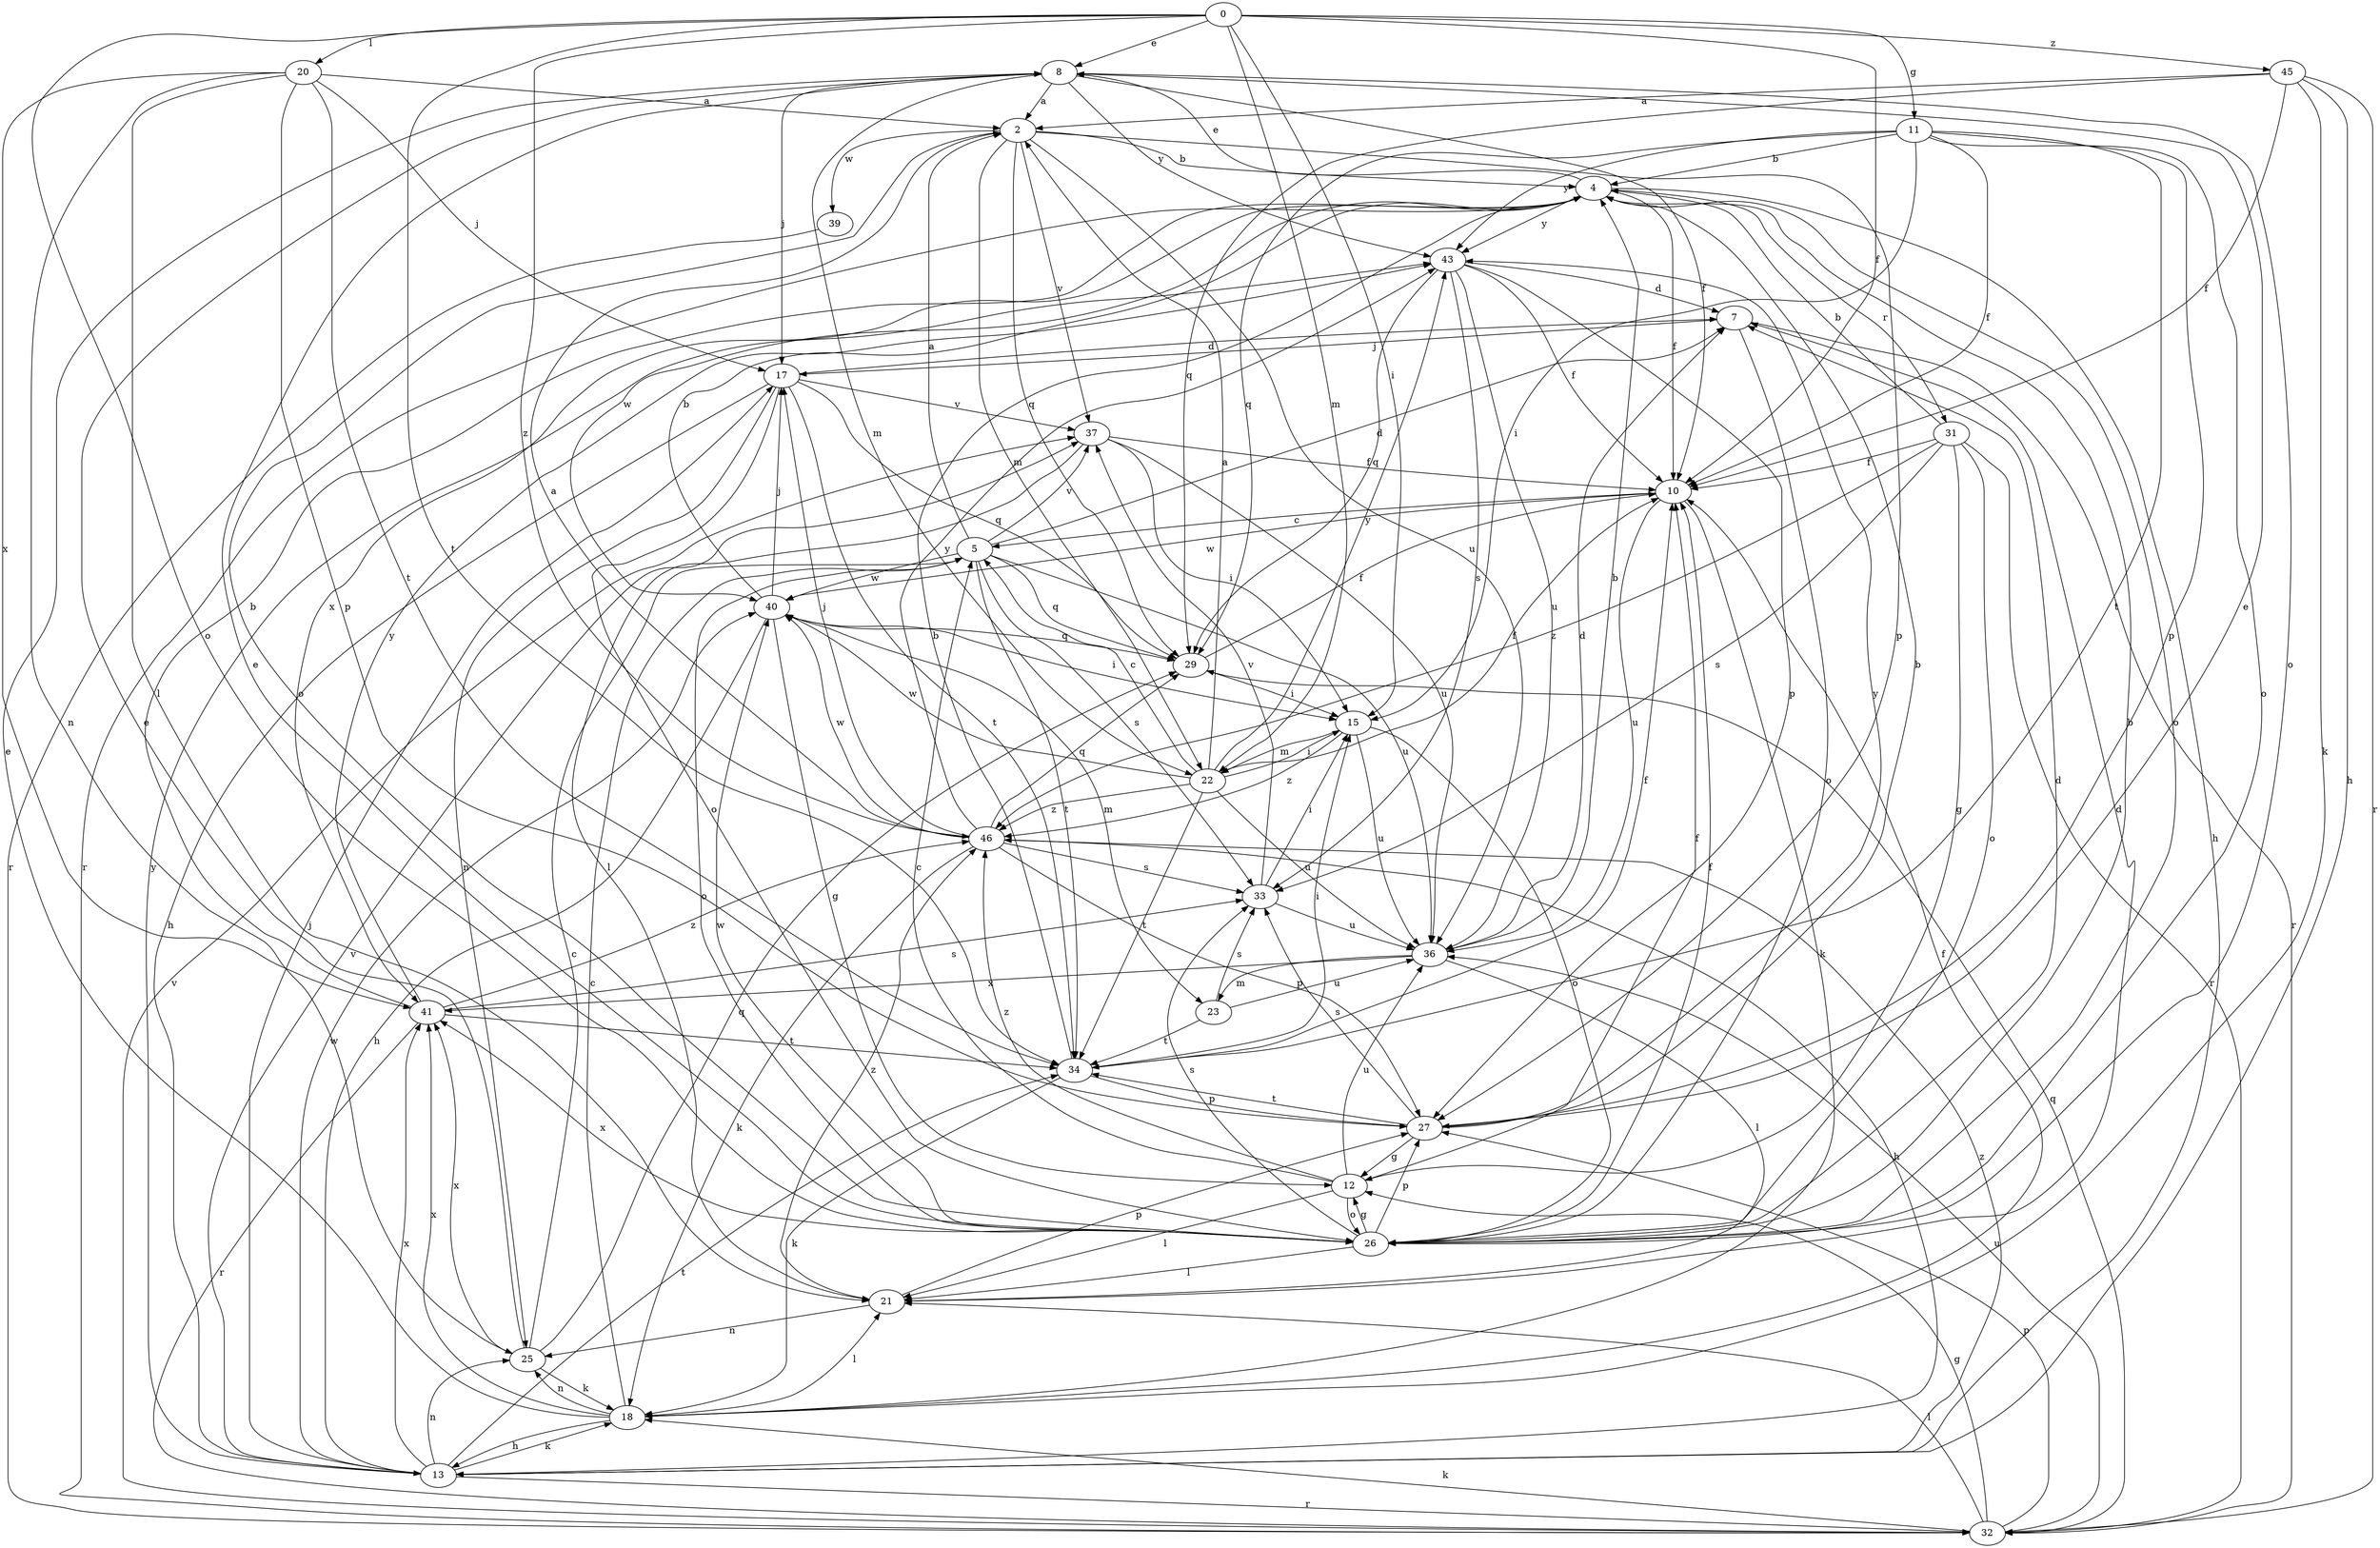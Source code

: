 strict digraph  {
0;
2;
4;
5;
7;
8;
10;
11;
12;
13;
15;
17;
18;
20;
21;
22;
23;
25;
26;
27;
29;
31;
32;
33;
34;
36;
37;
39;
40;
41;
43;
45;
46;
0 -> 8  [label=e];
0 -> 10  [label=f];
0 -> 11  [label=g];
0 -> 15  [label=i];
0 -> 20  [label=l];
0 -> 22  [label=m];
0 -> 26  [label=o];
0 -> 34  [label=t];
0 -> 45  [label=z];
0 -> 46  [label=z];
2 -> 4  [label=b];
2 -> 22  [label=m];
2 -> 26  [label=o];
2 -> 27  [label=p];
2 -> 29  [label=q];
2 -> 36  [label=u];
2 -> 37  [label=v];
2 -> 39  [label=w];
4 -> 8  [label=e];
4 -> 10  [label=f];
4 -> 13  [label=h];
4 -> 26  [label=o];
4 -> 31  [label=r];
4 -> 32  [label=r];
4 -> 40  [label=w];
4 -> 41  [label=x];
4 -> 43  [label=y];
5 -> 2  [label=a];
5 -> 7  [label=d];
5 -> 26  [label=o];
5 -> 29  [label=q];
5 -> 33  [label=s];
5 -> 34  [label=t];
5 -> 36  [label=u];
5 -> 37  [label=v];
5 -> 40  [label=w];
7 -> 17  [label=j];
7 -> 26  [label=o];
7 -> 32  [label=r];
8 -> 2  [label=a];
8 -> 10  [label=f];
8 -> 17  [label=j];
8 -> 22  [label=m];
8 -> 26  [label=o];
8 -> 43  [label=y];
10 -> 5  [label=c];
10 -> 18  [label=k];
10 -> 36  [label=u];
10 -> 40  [label=w];
11 -> 4  [label=b];
11 -> 10  [label=f];
11 -> 15  [label=i];
11 -> 26  [label=o];
11 -> 27  [label=p];
11 -> 29  [label=q];
11 -> 34  [label=t];
11 -> 43  [label=y];
12 -> 5  [label=c];
12 -> 10  [label=f];
12 -> 21  [label=l];
12 -> 26  [label=o];
12 -> 36  [label=u];
12 -> 46  [label=z];
13 -> 17  [label=j];
13 -> 18  [label=k];
13 -> 25  [label=n];
13 -> 32  [label=r];
13 -> 34  [label=t];
13 -> 37  [label=v];
13 -> 40  [label=w];
13 -> 41  [label=x];
13 -> 43  [label=y];
13 -> 46  [label=z];
15 -> 22  [label=m];
15 -> 26  [label=o];
15 -> 36  [label=u];
15 -> 46  [label=z];
17 -> 7  [label=d];
17 -> 13  [label=h];
17 -> 25  [label=n];
17 -> 26  [label=o];
17 -> 29  [label=q];
17 -> 34  [label=t];
17 -> 37  [label=v];
18 -> 5  [label=c];
18 -> 8  [label=e];
18 -> 10  [label=f];
18 -> 13  [label=h];
18 -> 21  [label=l];
18 -> 25  [label=n];
18 -> 41  [label=x];
20 -> 2  [label=a];
20 -> 17  [label=j];
20 -> 21  [label=l];
20 -> 25  [label=n];
20 -> 27  [label=p];
20 -> 34  [label=t];
20 -> 41  [label=x];
21 -> 7  [label=d];
21 -> 25  [label=n];
21 -> 27  [label=p];
21 -> 46  [label=z];
22 -> 2  [label=a];
22 -> 5  [label=c];
22 -> 10  [label=f];
22 -> 15  [label=i];
22 -> 34  [label=t];
22 -> 36  [label=u];
22 -> 40  [label=w];
22 -> 43  [label=y];
22 -> 46  [label=z];
23 -> 33  [label=s];
23 -> 34  [label=t];
23 -> 36  [label=u];
25 -> 5  [label=c];
25 -> 8  [label=e];
25 -> 18  [label=k];
25 -> 29  [label=q];
25 -> 41  [label=x];
26 -> 4  [label=b];
26 -> 7  [label=d];
26 -> 8  [label=e];
26 -> 10  [label=f];
26 -> 12  [label=g];
26 -> 21  [label=l];
26 -> 27  [label=p];
26 -> 33  [label=s];
26 -> 40  [label=w];
26 -> 41  [label=x];
27 -> 4  [label=b];
27 -> 8  [label=e];
27 -> 12  [label=g];
27 -> 33  [label=s];
27 -> 34  [label=t];
27 -> 43  [label=y];
29 -> 10  [label=f];
29 -> 15  [label=i];
31 -> 4  [label=b];
31 -> 10  [label=f];
31 -> 12  [label=g];
31 -> 26  [label=o];
31 -> 32  [label=r];
31 -> 33  [label=s];
31 -> 46  [label=z];
32 -> 12  [label=g];
32 -> 18  [label=k];
32 -> 21  [label=l];
32 -> 27  [label=p];
32 -> 29  [label=q];
32 -> 36  [label=u];
32 -> 37  [label=v];
33 -> 15  [label=i];
33 -> 36  [label=u];
33 -> 37  [label=v];
34 -> 4  [label=b];
34 -> 10  [label=f];
34 -> 15  [label=i];
34 -> 18  [label=k];
34 -> 27  [label=p];
36 -> 4  [label=b];
36 -> 7  [label=d];
36 -> 21  [label=l];
36 -> 23  [label=m];
36 -> 41  [label=x];
37 -> 10  [label=f];
37 -> 15  [label=i];
37 -> 21  [label=l];
37 -> 36  [label=u];
39 -> 32  [label=r];
40 -> 4  [label=b];
40 -> 12  [label=g];
40 -> 13  [label=h];
40 -> 15  [label=i];
40 -> 17  [label=j];
40 -> 23  [label=m];
40 -> 29  [label=q];
41 -> 4  [label=b];
41 -> 32  [label=r];
41 -> 33  [label=s];
41 -> 34  [label=t];
41 -> 43  [label=y];
41 -> 46  [label=z];
43 -> 7  [label=d];
43 -> 10  [label=f];
43 -> 27  [label=p];
43 -> 29  [label=q];
43 -> 33  [label=s];
43 -> 36  [label=u];
45 -> 2  [label=a];
45 -> 10  [label=f];
45 -> 13  [label=h];
45 -> 18  [label=k];
45 -> 29  [label=q];
45 -> 32  [label=r];
46 -> 2  [label=a];
46 -> 13  [label=h];
46 -> 17  [label=j];
46 -> 18  [label=k];
46 -> 27  [label=p];
46 -> 29  [label=q];
46 -> 33  [label=s];
46 -> 40  [label=w];
46 -> 43  [label=y];
}
